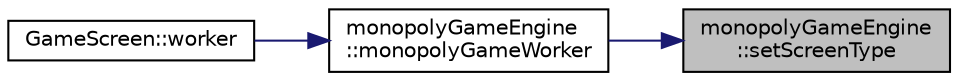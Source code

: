 digraph "monopolyGameEngine::setScreenType"
{
 // LATEX_PDF_SIZE
  edge [fontname="Helvetica",fontsize="10",labelfontname="Helvetica",labelfontsize="10"];
  node [fontname="Helvetica",fontsize="10",shape=record];
  rankdir="RL";
  Node1 [label="monopolyGameEngine\l::setScreenType",height=0.2,width=0.4,color="black", fillcolor="grey75", style="filled", fontcolor="black",tooltip=" "];
  Node1 -> Node2 [dir="back",color="midnightblue",fontsize="10",style="solid",fontname="Helvetica"];
  Node2 [label="monopolyGameEngine\l::monopolyGameWorker",height=0.2,width=0.4,color="black", fillcolor="white", style="filled",URL="$classmonopoly_game_engine.html#acfa722f1ffec4781429f86997595db7d",tooltip=" "];
  Node2 -> Node3 [dir="back",color="midnightblue",fontsize="10",style="solid",fontname="Helvetica"];
  Node3 [label="GameScreen::worker",height=0.2,width=0.4,color="black", fillcolor="white", style="filled",URL="$class_game_screen.html#a140fce95914abbf9efac4ad6bb0c98dc",tooltip=" "];
}
